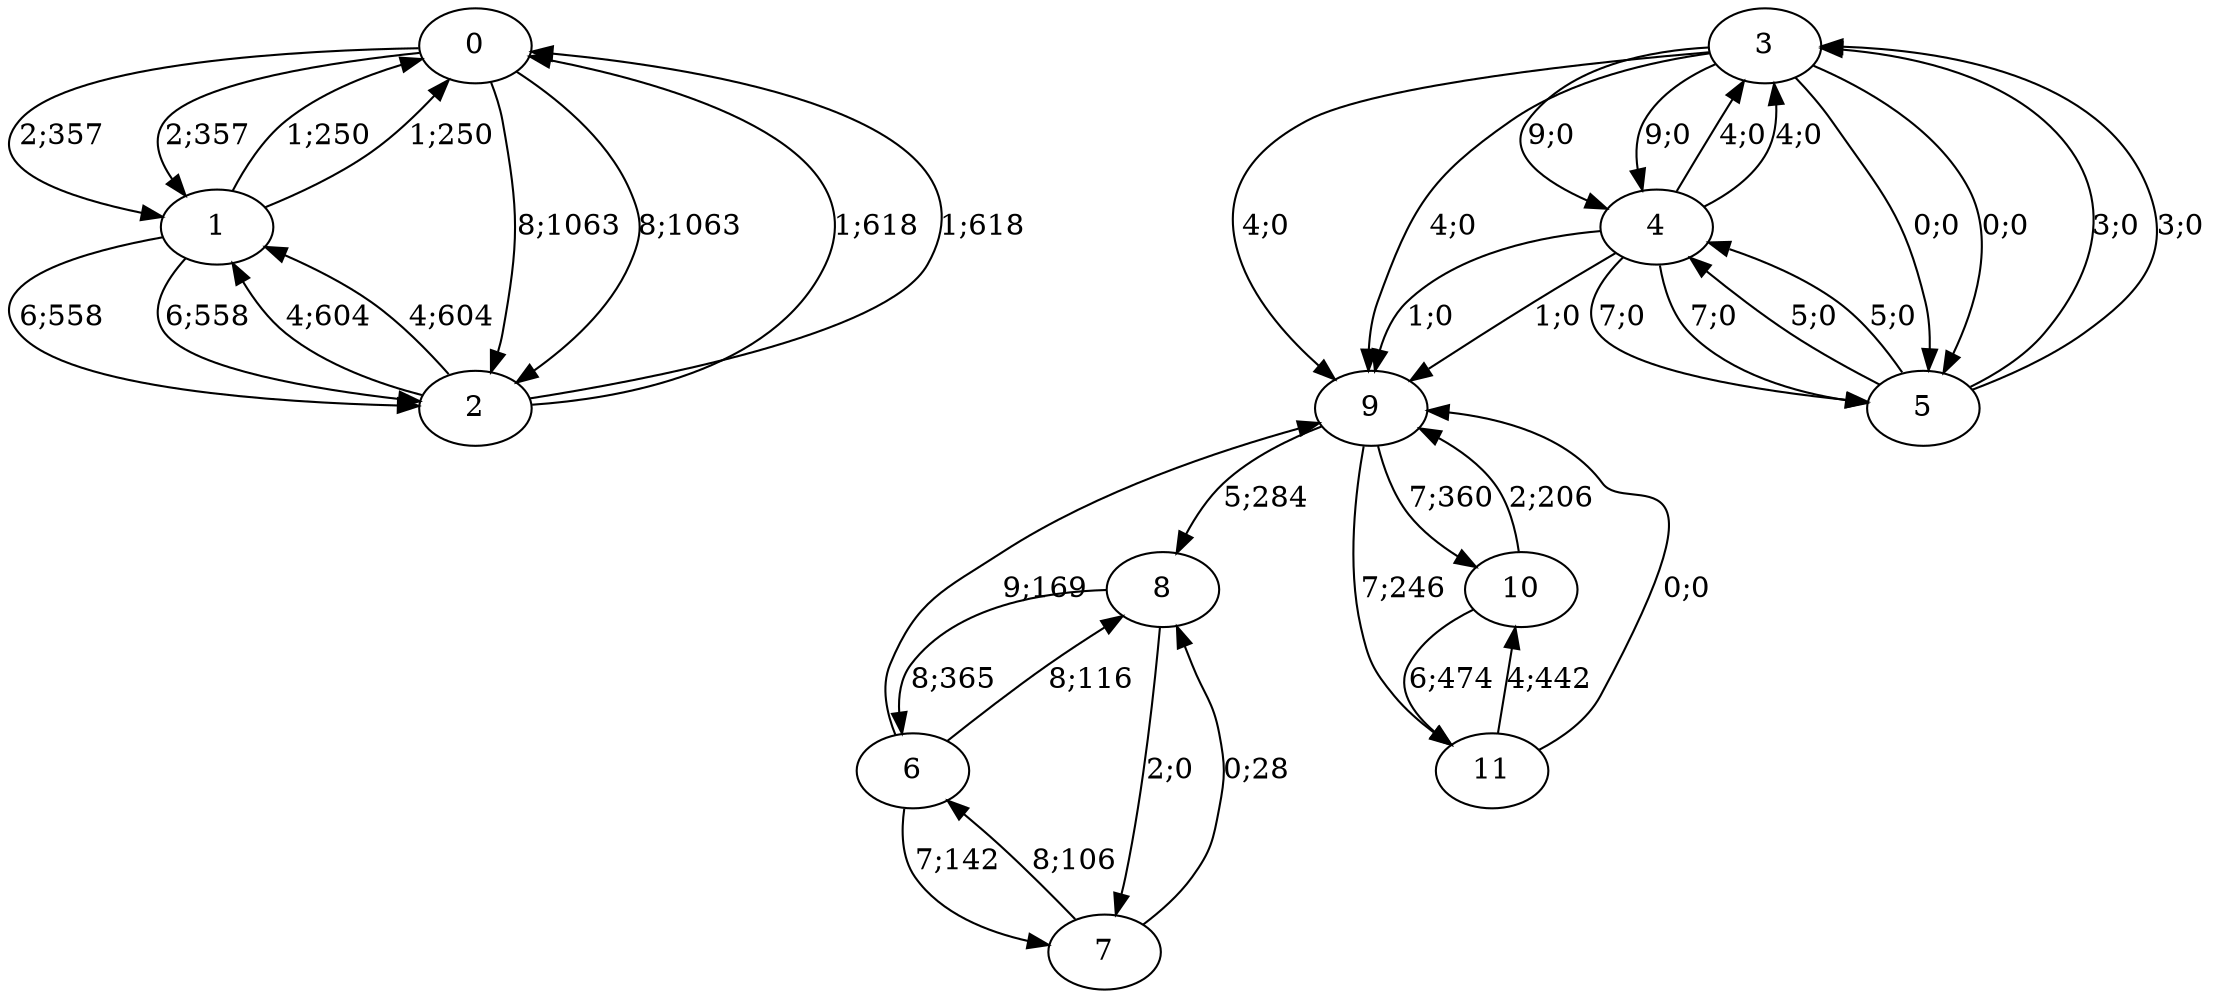 digraph graph8925 {


0 -> 1 [color=black,label="2;357"]
0 -> 2 [color=black,label="8;1063"]


1 -> 0 [color=black,label="1;250"]
1 -> 2 [color=black,label="6;558"]


2 -> 0 [color=black,label="1;618"]
2 -> 1 [color=black,label="4;604"]


























3 -> 9 [color=black,label="4;0"]
3 -> 4 [color=black,label="9;0"]
3 -> 5 [color=black,label="0;0"]


4 -> 9 [color=black,label="1;0"]
4 -> 3 [color=black,label="4;0"]
4 -> 5 [color=black,label="7;0"]


5 -> 3 [color=black,label="3;0"]
5 -> 4 [color=black,label="5;0"]




















3 -> 9 [color=black,label="4;0"]
3 -> 4 [color=black,label="9;0"]
3 -> 5 [color=black,label="0;0"]


4 -> 9 [color=black,label="1;0"]
4 -> 3 [color=black,label="4;0"]
4 -> 5 [color=black,label="7;0"]


5 -> 3 [color=black,label="3;0"]
5 -> 4 [color=black,label="5;0"]














0 -> 1 [color=black,label="2;357"]
0 -> 2 [color=black,label="8;1063"]


1 -> 0 [color=black,label="1;250"]
1 -> 2 [color=black,label="6;558"]


2 -> 0 [color=black,label="1;618"]
2 -> 1 [color=black,label="4;604"]
































6 -> 9 [color=black,label="9;169"]
6 -> 7 [color=black,label="7;142"]
6 -> 8 [color=black,label="8;116"]


7 -> 6 [color=black,label="8;106"]
7 -> 8 [color=black,label="0;28"]


8 -> 6 [color=black,label="8;365"]
8 -> 7 [color=black,label="2;0"]


























9 -> 8 [color=black,label="5;284"]
9 -> 10 [color=black,label="7;360"]
9 -> 11 [color=black,label="7;246"]


10 -> 9 [color=black,label="2;206"]
10 -> 11 [color=black,label="6;474"]


11 -> 9 [color=black,label="0;0"]
11 -> 10 [color=black,label="4;442"]

}